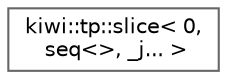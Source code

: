 digraph "Graphical Class Hierarchy"
{
 // LATEX_PDF_SIZE
  bgcolor="transparent";
  edge [fontname=Helvetica,fontsize=10,labelfontname=Helvetica,labelfontsize=10];
  node [fontname=Helvetica,fontsize=10,shape=box,height=0.2,width=0.4];
  rankdir="LR";
  Node0 [id="Node000000",label="kiwi::tp::slice\< 0,\l seq\<\>, _j... \>",height=0.2,width=0.4,color="grey40", fillcolor="white", style="filled",URL="$structkiwi_1_1tp_1_1slice_3_010_00_01seq_3_4_00_01__j_8_8_8_01_4.html",tooltip=" "];
}
